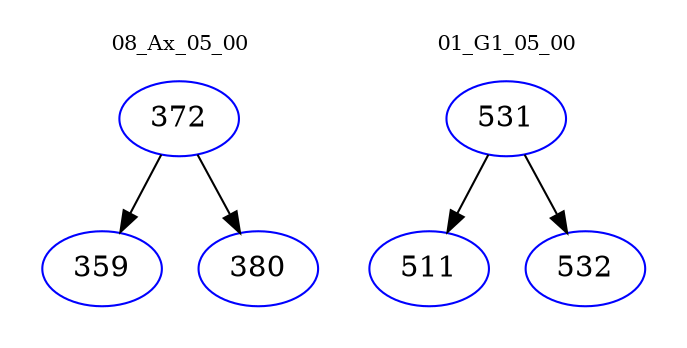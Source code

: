 digraph{
subgraph cluster_0 {
color = white
label = "08_Ax_05_00";
fontsize=10;
T0_372 [label="372", color="blue"]
T0_372 -> T0_359 [color="black"]
T0_359 [label="359", color="blue"]
T0_372 -> T0_380 [color="black"]
T0_380 [label="380", color="blue"]
}
subgraph cluster_1 {
color = white
label = "01_G1_05_00";
fontsize=10;
T1_531 [label="531", color="blue"]
T1_531 -> T1_511 [color="black"]
T1_511 [label="511", color="blue"]
T1_531 -> T1_532 [color="black"]
T1_532 [label="532", color="blue"]
}
}
